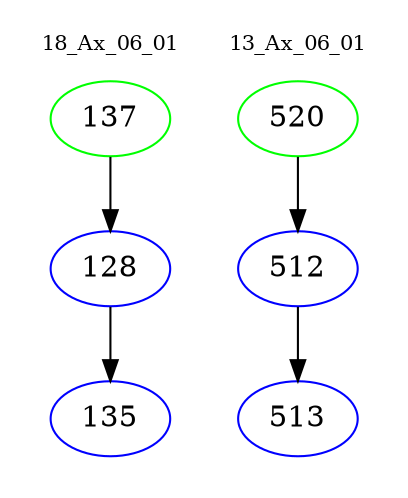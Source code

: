 digraph{
subgraph cluster_0 {
color = white
label = "18_Ax_06_01";
fontsize=10;
T0_137 [label="137", color="green"]
T0_137 -> T0_128 [color="black"]
T0_128 [label="128", color="blue"]
T0_128 -> T0_135 [color="black"]
T0_135 [label="135", color="blue"]
}
subgraph cluster_1 {
color = white
label = "13_Ax_06_01";
fontsize=10;
T1_520 [label="520", color="green"]
T1_520 -> T1_512 [color="black"]
T1_512 [label="512", color="blue"]
T1_512 -> T1_513 [color="black"]
T1_513 [label="513", color="blue"]
}
}
